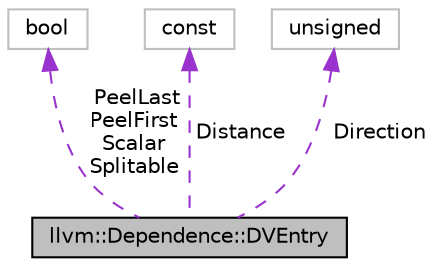 digraph "llvm::Dependence::DVEntry"
{
 // LATEX_PDF_SIZE
  bgcolor="transparent";
  edge [fontname="Helvetica",fontsize="10",labelfontname="Helvetica",labelfontsize="10"];
  node [fontname="Helvetica",fontsize="10",shape=record];
  Node1 [label="llvm::Dependence::DVEntry",height=0.2,width=0.4,color="black", fillcolor="grey75", style="filled", fontcolor="black",tooltip="Dependence::DVEntry - Each level in the distance/direction vector has a direction (or perhaps a union..."];
  Node2 -> Node1 [dir="back",color="darkorchid3",fontsize="10",style="dashed",label=" PeelLast\nPeelFirst\nScalar\nSplitable" ,fontname="Helvetica"];
  Node2 [label="bool",height=0.2,width=0.4,color="grey75",tooltip=" "];
  Node3 -> Node1 [dir="back",color="darkorchid3",fontsize="10",style="dashed",label=" Distance" ,fontname="Helvetica"];
  Node3 [label="const",height=0.2,width=0.4,color="grey75",tooltip=" "];
  Node4 -> Node1 [dir="back",color="darkorchid3",fontsize="10",style="dashed",label=" Direction" ,fontname="Helvetica"];
  Node4 [label="unsigned",height=0.2,width=0.4,color="grey75",tooltip=" "];
}
